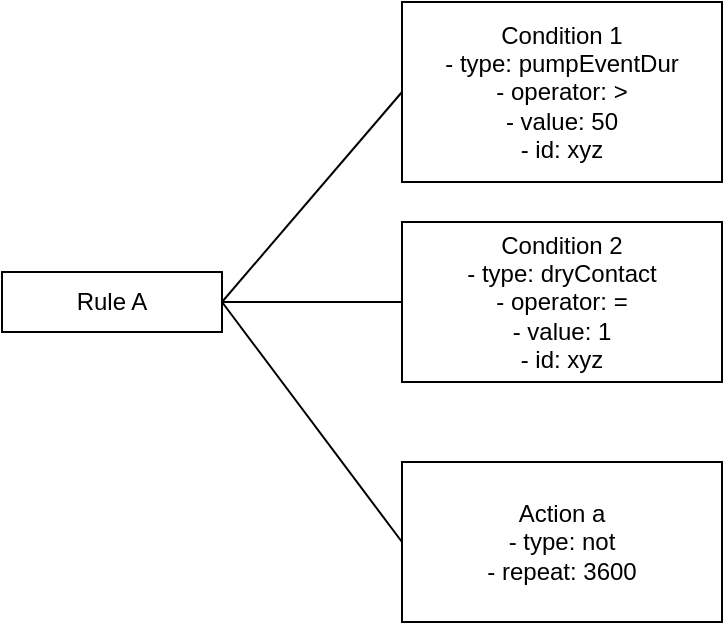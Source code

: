 <mxfile version="13.3.9" type="device"><diagram id="7RweRc8xYAksnUvHyysR" name="Page-1"><mxGraphModel dx="1102" dy="935" grid="1" gridSize="10" guides="1" tooltips="1" connect="1" arrows="1" fold="1" page="1" pageScale="1" pageWidth="850" pageHeight="1100" math="0" shadow="0"><root><mxCell id="0"/><mxCell id="1" parent="0"/><mxCell id="CeQQT5j004Bm-fQi1dPG-1" value="Rule A" style="rounded=0;whiteSpace=wrap;html=1;" vertex="1" parent="1"><mxGeometry x="170" y="305" width="110" height="30" as="geometry"/></mxCell><mxCell id="CeQQT5j004Bm-fQi1dPG-5" style="rounded=0;orthogonalLoop=1;jettySize=auto;html=1;exitX=0;exitY=0.5;exitDx=0;exitDy=0;entryX=1;entryY=0.5;entryDx=0;entryDy=0;endArrow=none;endFill=0;" edge="1" parent="1" source="CeQQT5j004Bm-fQi1dPG-2" target="CeQQT5j004Bm-fQi1dPG-1"><mxGeometry relative="1" as="geometry"/></mxCell><mxCell id="CeQQT5j004Bm-fQi1dPG-2" value="Condition 1&lt;br&gt;- type: pumpEventDur&lt;br&gt;- operator: &amp;gt;&lt;br&gt;- value: 50&lt;br&gt;- id: xyz" style="rounded=0;whiteSpace=wrap;html=1;" vertex="1" parent="1"><mxGeometry x="370" y="170" width="160" height="90" as="geometry"/></mxCell><mxCell id="CeQQT5j004Bm-fQi1dPG-6" style="edgeStyle=none;rounded=0;orthogonalLoop=1;jettySize=auto;html=1;exitX=0;exitY=0.5;exitDx=0;exitDy=0;endArrow=none;endFill=0;" edge="1" parent="1" source="CeQQT5j004Bm-fQi1dPG-3"><mxGeometry relative="1" as="geometry"><mxPoint x="280" y="320" as="targetPoint"/></mxGeometry></mxCell><mxCell id="CeQQT5j004Bm-fQi1dPG-3" value="Condition 2&lt;br&gt;- type: dryContact&lt;br&gt;- operator: =&lt;br&gt;- value: 1&lt;br&gt;- id: xyz" style="rounded=0;whiteSpace=wrap;html=1;" vertex="1" parent="1"><mxGeometry x="370" y="280" width="160" height="80" as="geometry"/></mxCell><mxCell id="CeQQT5j004Bm-fQi1dPG-7" style="edgeStyle=none;rounded=0;orthogonalLoop=1;jettySize=auto;html=1;exitX=0;exitY=0.5;exitDx=0;exitDy=0;endArrow=none;endFill=0;" edge="1" parent="1" source="CeQQT5j004Bm-fQi1dPG-4"><mxGeometry relative="1" as="geometry"><mxPoint x="280" y="320" as="targetPoint"/></mxGeometry></mxCell><mxCell id="CeQQT5j004Bm-fQi1dPG-4" value="Action a&lt;br&gt;- type: not&lt;br&gt;- repeat: 3600" style="rounded=0;whiteSpace=wrap;html=1;" vertex="1" parent="1"><mxGeometry x="370" y="400" width="160" height="80" as="geometry"/></mxCell></root></mxGraphModel></diagram></mxfile>
